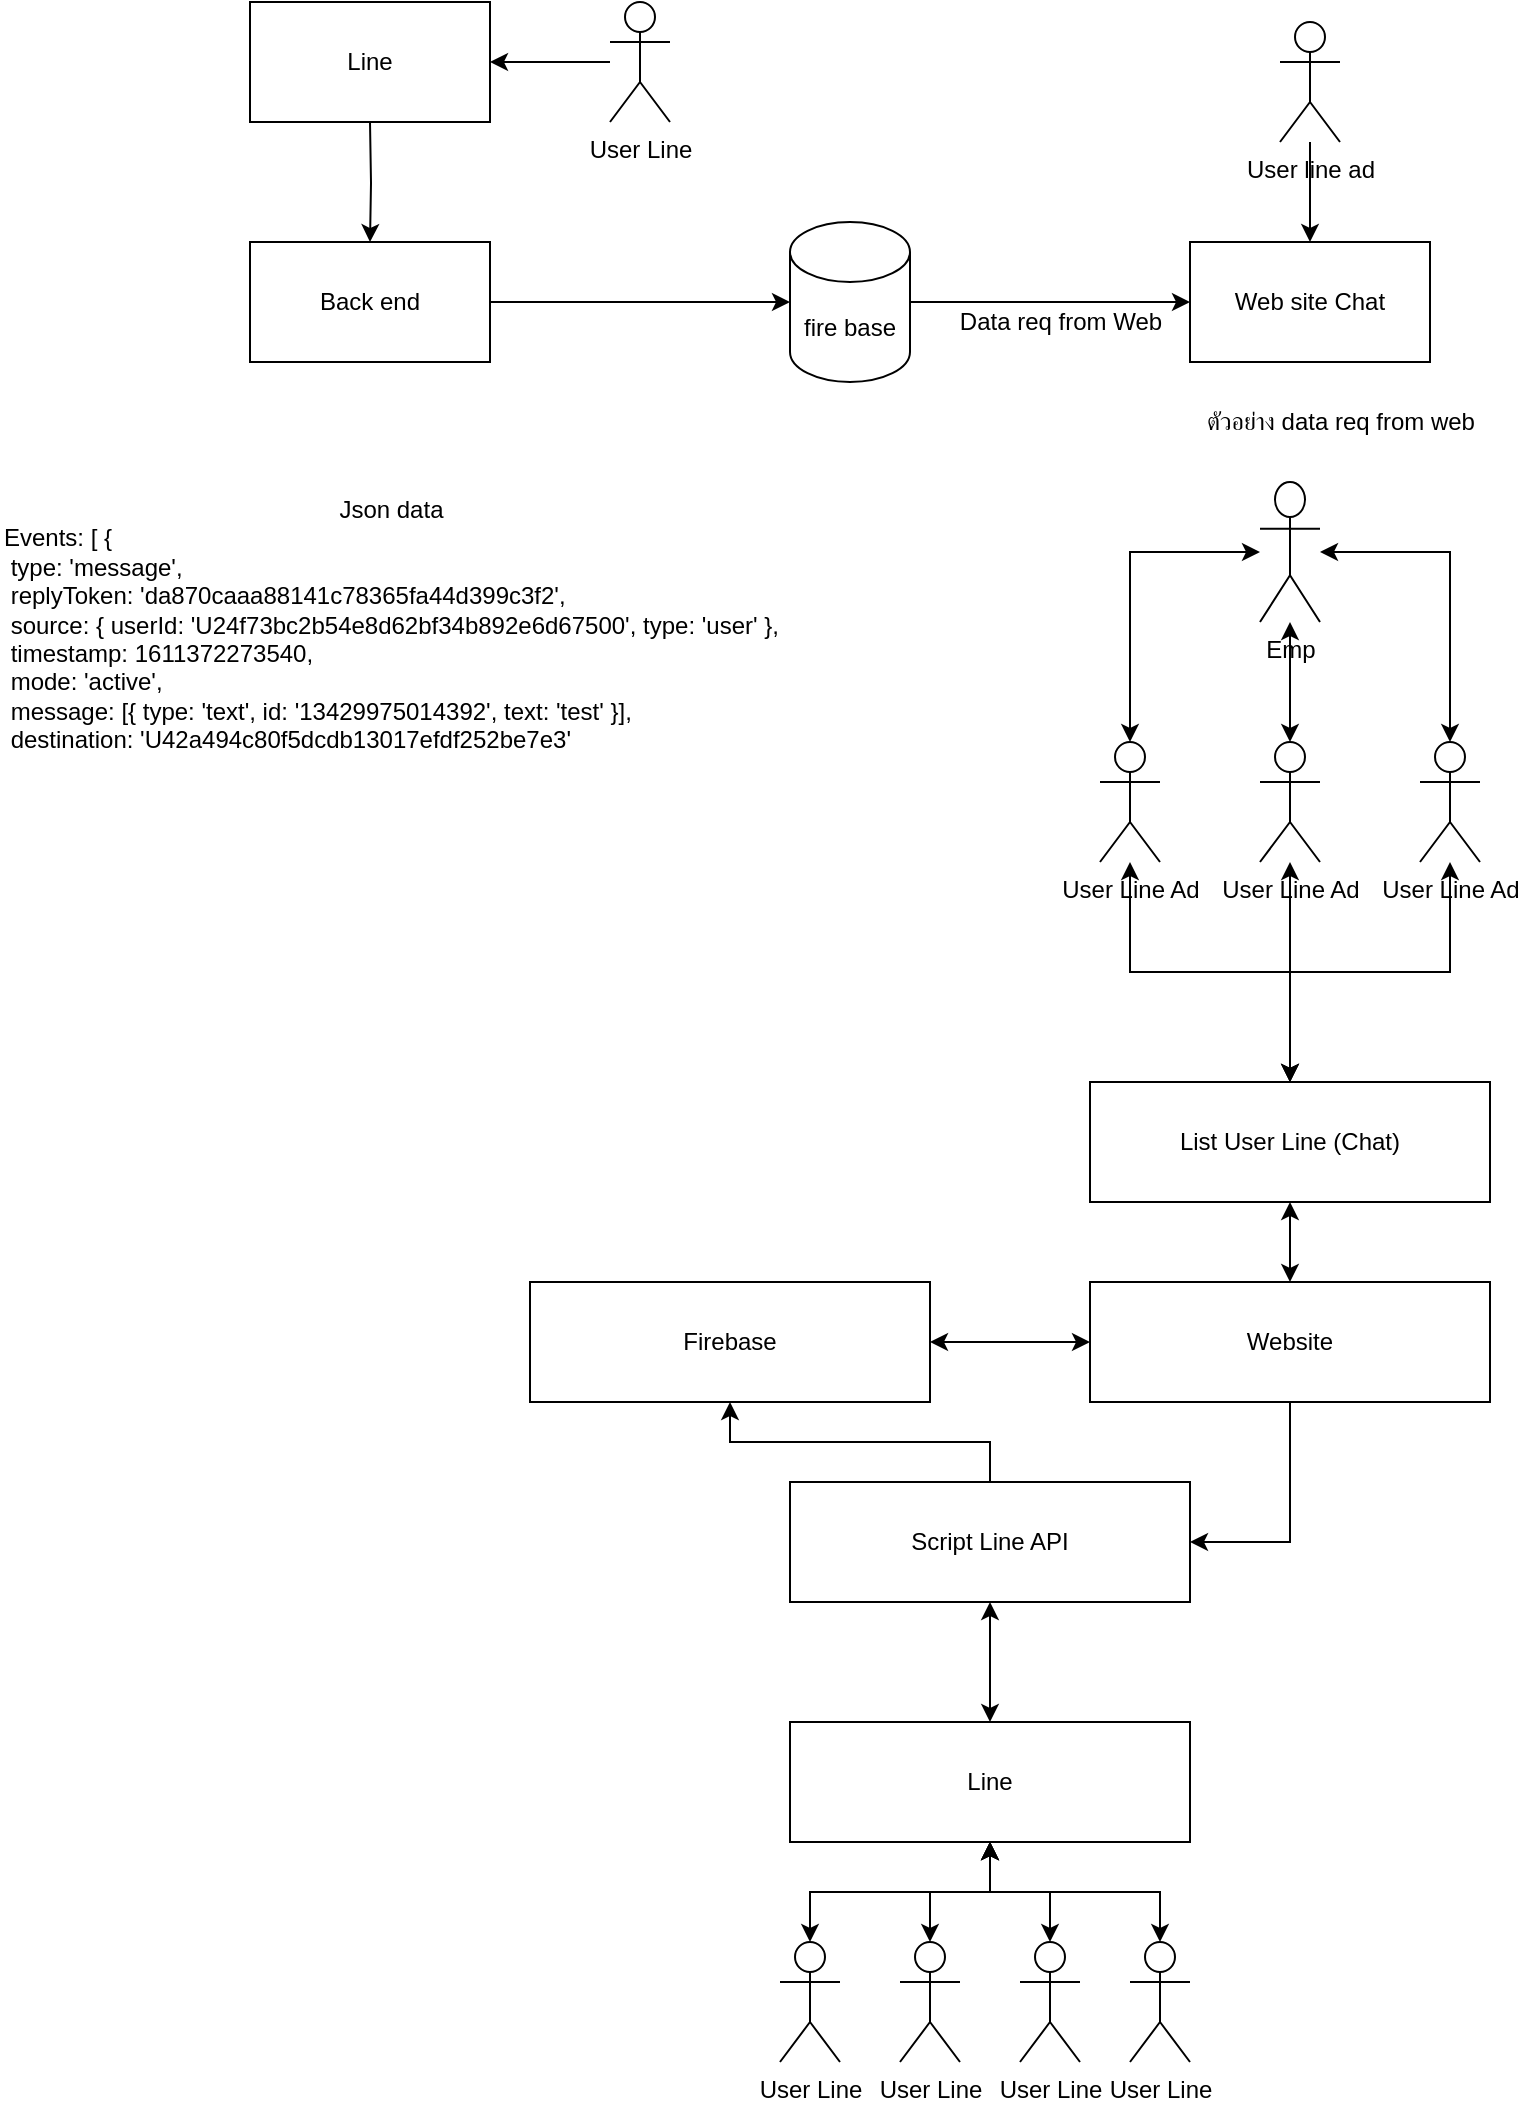 <mxfile version="14.2.7" type="github" pages="2">
  <diagram id="0FH7JVjJzOGyc6dq_qw2" name="Page-1">
    <mxGraphModel dx="1422" dy="794" grid="1" gridSize="10" guides="1" tooltips="1" connect="1" arrows="1" fold="1" page="1" pageScale="1" pageWidth="850" pageHeight="1100" math="0" shadow="0">
      <root>
        <mxCell id="0" />
        <mxCell id="1" parent="0" />
        <mxCell id="zh1UzCdw0J6-C0AHqrhb-12" value="" style="edgeStyle=orthogonalEdgeStyle;rounded=0;orthogonalLoop=1;jettySize=auto;html=1;" parent="1" source="zh1UzCdw0J6-C0AHqrhb-3" target="zh1UzCdw0J6-C0AHqrhb-11" edge="1">
          <mxGeometry relative="1" as="geometry" />
        </mxCell>
        <mxCell id="zh1UzCdw0J6-C0AHqrhb-3" value="Back end" style="rounded=0;whiteSpace=wrap;html=1;" parent="1" vertex="1">
          <mxGeometry x="140" y="160" width="120" height="60" as="geometry" />
        </mxCell>
        <mxCell id="zh1UzCdw0J6-C0AHqrhb-7" value="" style="edgeStyle=orthogonalEdgeStyle;rounded=0;orthogonalLoop=1;jettySize=auto;html=1;" parent="1" target="zh1UzCdw0J6-C0AHqrhb-3" edge="1">
          <mxGeometry relative="1" as="geometry">
            <mxPoint x="200" y="100" as="sourcePoint" />
          </mxGeometry>
        </mxCell>
        <mxCell id="fwkCEUeP5SDkNSPYLj_J-4" value="" style="edgeStyle=orthogonalEdgeStyle;rounded=0;orthogonalLoop=1;jettySize=auto;html=1;" parent="1" source="zh1UzCdw0J6-C0AHqrhb-8" target="fwkCEUeP5SDkNSPYLj_J-3" edge="1">
          <mxGeometry relative="1" as="geometry" />
        </mxCell>
        <mxCell id="zh1UzCdw0J6-C0AHqrhb-8" value="User Line" style="shape=umlActor;verticalLabelPosition=bottom;verticalAlign=top;html=1;outlineConnect=0;align=center;" parent="1" vertex="1">
          <mxGeometry x="320" y="40" width="30" height="60" as="geometry" />
        </mxCell>
        <mxCell id="zh1UzCdw0J6-C0AHqrhb-18" value="" style="endArrow=classic;html=1;fontFamily=Helvetica;fontSize=11;fontColor=#000000;align=center;strokeColor=#000000;edgeStyle=orthogonalEdgeStyle;" parent="1" source="zh1UzCdw0J6-C0AHqrhb-11" target="zh1UzCdw0J6-C0AHqrhb-14" edge="1">
          <mxGeometry relative="1" as="geometry">
            <Array as="points">
              <mxPoint x="550" y="190" />
              <mxPoint x="550" y="190" />
            </Array>
          </mxGeometry>
        </mxCell>
        <mxCell id="zh1UzCdw0J6-C0AHqrhb-11" value="fire base" style="shape=cylinder3;whiteSpace=wrap;html=1;boundedLbl=1;backgroundOutline=1;size=15;align=center;" parent="1" vertex="1">
          <mxGeometry x="410" y="150" width="60" height="80" as="geometry" />
        </mxCell>
        <mxCell id="zh1UzCdw0J6-C0AHqrhb-14" value="Web site Chat" style="rounded=0;whiteSpace=wrap;html=1;align=center;" parent="1" vertex="1">
          <mxGeometry x="610" y="160" width="120" height="60" as="geometry" />
        </mxCell>
        <mxCell id="zh1UzCdw0J6-C0AHqrhb-22" value="&lt;div style=&quot;text-align: center&quot;&gt;&lt;span&gt;Json data&lt;/span&gt;&lt;/div&gt;Events: [    { &lt;br&gt;&amp;nbsp;type: &#39;message&#39;,&lt;br&gt;&amp;nbsp;replyToken: &#39;da870caaa88141c78365fa44d399c3f2&#39;,&lt;br&gt;&amp;nbsp;source: { userId: &#39;U24f73bc2b54e8d62bf34b892e6d67500&#39;, type: &#39;user&#39; },&lt;br&gt;&amp;nbsp;timestamp: 1611372273540,&lt;br&gt;&amp;nbsp;mode: &#39;active&#39;,&lt;br&gt;&amp;nbsp;message: [{ type: &#39;text&#39;, id: &#39;13429975014392&#39;, text: &#39;test&#39; }],&lt;br&gt;&amp;nbsp;destination: &#39;U42a494c80f5dcdb13017efdf252be7e3&#39;" style="text;whiteSpace=wrap;html=1;" parent="1" vertex="1">
          <mxGeometry x="15" y="280" width="410" height="160" as="geometry" />
        </mxCell>
        <mxCell id="PUpHYgLZHcIrCNKitF2E-3" value="Data req from Web" style="text;html=1;align=center;verticalAlign=middle;resizable=0;points=[];autosize=1;" parent="1" vertex="1">
          <mxGeometry x="490" y="190" width="110" height="20" as="geometry" />
        </mxCell>
        <mxCell id="PUpHYgLZHcIrCNKitF2E-6" value="ตัวอย่าง data req from web&lt;br&gt;" style="text;html=1;align=center;verticalAlign=middle;resizable=0;points=[];autosize=1;" parent="1" vertex="1">
          <mxGeometry x="610" y="240" width="150" height="20" as="geometry" />
        </mxCell>
        <mxCell id="fwkCEUeP5SDkNSPYLj_J-2" value="" style="edgeStyle=orthogonalEdgeStyle;rounded=0;orthogonalLoop=1;jettySize=auto;html=1;" parent="1" source="fwkCEUeP5SDkNSPYLj_J-1" target="zh1UzCdw0J6-C0AHqrhb-14" edge="1">
          <mxGeometry relative="1" as="geometry" />
        </mxCell>
        <mxCell id="fwkCEUeP5SDkNSPYLj_J-1" value="User line ad" style="shape=umlActor;verticalLabelPosition=bottom;verticalAlign=top;html=1;outlineConnect=0;" parent="1" vertex="1">
          <mxGeometry x="655" y="50" width="30" height="60" as="geometry" />
        </mxCell>
        <mxCell id="fwkCEUeP5SDkNSPYLj_J-3" value="Line" style="rounded=0;whiteSpace=wrap;html=1;" parent="1" vertex="1">
          <mxGeometry x="140" y="40" width="120" height="60" as="geometry" />
        </mxCell>
        <mxCell id="5U2vfjx1qQyR8oACXQAr-29" value="" style="edgeStyle=orthogonalEdgeStyle;rounded=0;orthogonalLoop=1;jettySize=auto;html=1;startArrow=classic;startFill=1;" edge="1" parent="1" source="5U2vfjx1qQyR8oACXQAr-2" target="5U2vfjx1qQyR8oACXQAr-27">
          <mxGeometry relative="1" as="geometry" />
        </mxCell>
        <mxCell id="5U2vfjx1qQyR8oACXQAr-2" value="User Line" style="shape=umlActor;verticalLabelPosition=bottom;verticalAlign=top;html=1;outlineConnect=0;" vertex="1" parent="1">
          <mxGeometry x="405" y="1010" width="30" height="60" as="geometry" />
        </mxCell>
        <mxCell id="5U2vfjx1qQyR8oACXQAr-30" value="" style="edgeStyle=orthogonalEdgeStyle;rounded=0;orthogonalLoop=1;jettySize=auto;html=1;startArrow=classic;startFill=1;" edge="1" parent="1" source="5U2vfjx1qQyR8oACXQAr-3" target="5U2vfjx1qQyR8oACXQAr-27">
          <mxGeometry relative="1" as="geometry" />
        </mxCell>
        <mxCell id="5U2vfjx1qQyR8oACXQAr-3" value="User Line" style="shape=umlActor;verticalLabelPosition=bottom;verticalAlign=top;html=1;outlineConnect=0;" vertex="1" parent="1">
          <mxGeometry x="465" y="1010" width="30" height="60" as="geometry" />
        </mxCell>
        <mxCell id="5U2vfjx1qQyR8oACXQAr-31" value="" style="edgeStyle=orthogonalEdgeStyle;rounded=0;orthogonalLoop=1;jettySize=auto;html=1;startArrow=classic;startFill=1;" edge="1" parent="1" source="5U2vfjx1qQyR8oACXQAr-4" target="5U2vfjx1qQyR8oACXQAr-27">
          <mxGeometry relative="1" as="geometry" />
        </mxCell>
        <mxCell id="5U2vfjx1qQyR8oACXQAr-4" value="User Line" style="shape=umlActor;verticalLabelPosition=bottom;verticalAlign=top;html=1;outlineConnect=0;" vertex="1" parent="1">
          <mxGeometry x="525" y="1010" width="30" height="60" as="geometry" />
        </mxCell>
        <mxCell id="5U2vfjx1qQyR8oACXQAr-32" value="" style="edgeStyle=orthogonalEdgeStyle;rounded=0;orthogonalLoop=1;jettySize=auto;html=1;startArrow=classic;startFill=1;" edge="1" parent="1" source="5U2vfjx1qQyR8oACXQAr-5" target="5U2vfjx1qQyR8oACXQAr-27">
          <mxGeometry relative="1" as="geometry" />
        </mxCell>
        <mxCell id="5U2vfjx1qQyR8oACXQAr-5" value="User Line" style="shape=umlActor;verticalLabelPosition=bottom;verticalAlign=top;html=1;outlineConnect=0;" vertex="1" parent="1">
          <mxGeometry x="580" y="1010" width="30" height="60" as="geometry" />
        </mxCell>
        <mxCell id="5U2vfjx1qQyR8oACXQAr-17" value="" style="edgeStyle=orthogonalEdgeStyle;rounded=0;orthogonalLoop=1;jettySize=auto;html=1;startArrow=classic;startFill=1;" edge="1" parent="1" source="5U2vfjx1qQyR8oACXQAr-7" target="5U2vfjx1qQyR8oACXQAr-16">
          <mxGeometry relative="1" as="geometry" />
        </mxCell>
        <mxCell id="5U2vfjx1qQyR8oACXQAr-7" value="User Line Ad" style="shape=umlActor;verticalLabelPosition=bottom;verticalAlign=top;html=1;outlineConnect=0;" vertex="1" parent="1">
          <mxGeometry x="645" y="410" width="30" height="60" as="geometry" />
        </mxCell>
        <mxCell id="5U2vfjx1qQyR8oACXQAr-19" value="" style="edgeStyle=orthogonalEdgeStyle;rounded=0;orthogonalLoop=1;jettySize=auto;html=1;startArrow=classic;startFill=1;" edge="1" parent="1" source="5U2vfjx1qQyR8oACXQAr-8" target="5U2vfjx1qQyR8oACXQAr-16">
          <mxGeometry relative="1" as="geometry" />
        </mxCell>
        <mxCell id="5U2vfjx1qQyR8oACXQAr-8" value="User Line Ad" style="shape=umlActor;verticalLabelPosition=bottom;verticalAlign=top;html=1;outlineConnect=0;" vertex="1" parent="1">
          <mxGeometry x="725" y="410" width="30" height="60" as="geometry" />
        </mxCell>
        <mxCell id="5U2vfjx1qQyR8oACXQAr-18" value="" style="edgeStyle=orthogonalEdgeStyle;rounded=0;orthogonalLoop=1;jettySize=auto;html=1;startArrow=classic;startFill=1;" edge="1" parent="1" source="5U2vfjx1qQyR8oACXQAr-9" target="5U2vfjx1qQyR8oACXQAr-16">
          <mxGeometry relative="1" as="geometry" />
        </mxCell>
        <mxCell id="5U2vfjx1qQyR8oACXQAr-9" value="User Line Ad" style="shape=umlActor;verticalLabelPosition=bottom;verticalAlign=top;html=1;outlineConnect=0;" vertex="1" parent="1">
          <mxGeometry x="565" y="410" width="30" height="60" as="geometry" />
        </mxCell>
        <mxCell id="5U2vfjx1qQyR8oACXQAr-11" style="edgeStyle=orthogonalEdgeStyle;rounded=0;orthogonalLoop=1;jettySize=auto;html=1;entryX=0.5;entryY=0;entryDx=0;entryDy=0;entryPerimeter=0;startArrow=classic;startFill=1;" edge="1" parent="1" source="5U2vfjx1qQyR8oACXQAr-10" target="5U2vfjx1qQyR8oACXQAr-7">
          <mxGeometry relative="1" as="geometry" />
        </mxCell>
        <mxCell id="5U2vfjx1qQyR8oACXQAr-13" value="" style="edgeStyle=orthogonalEdgeStyle;rounded=0;orthogonalLoop=1;jettySize=auto;html=1;entryX=0.5;entryY=0;entryDx=0;entryDy=0;entryPerimeter=0;startArrow=classic;startFill=1;" edge="1" parent="1" source="5U2vfjx1qQyR8oACXQAr-10" target="5U2vfjx1qQyR8oACXQAr-9">
          <mxGeometry relative="1" as="geometry">
            <mxPoint x="565" y="315" as="targetPoint" />
          </mxGeometry>
        </mxCell>
        <mxCell id="5U2vfjx1qQyR8oACXQAr-15" value="" style="edgeStyle=orthogonalEdgeStyle;rounded=0;orthogonalLoop=1;jettySize=auto;html=1;entryX=0.5;entryY=0;entryDx=0;entryDy=0;entryPerimeter=0;startArrow=classic;startFill=1;" edge="1" parent="1" source="5U2vfjx1qQyR8oACXQAr-10" target="5U2vfjx1qQyR8oACXQAr-8">
          <mxGeometry relative="1" as="geometry">
            <mxPoint x="755" y="315" as="targetPoint" />
          </mxGeometry>
        </mxCell>
        <mxCell id="5U2vfjx1qQyR8oACXQAr-10" value="Emp" style="shape=umlActor;verticalLabelPosition=bottom;verticalAlign=top;html=1;outlineConnect=0;" vertex="1" parent="1">
          <mxGeometry x="645" y="280" width="30" height="70" as="geometry" />
        </mxCell>
        <mxCell id="5U2vfjx1qQyR8oACXQAr-21" value="" style="edgeStyle=orthogonalEdgeStyle;rounded=0;orthogonalLoop=1;jettySize=auto;html=1;startArrow=classic;startFill=1;" edge="1" parent="1" source="5U2vfjx1qQyR8oACXQAr-16" target="5U2vfjx1qQyR8oACXQAr-20">
          <mxGeometry relative="1" as="geometry" />
        </mxCell>
        <mxCell id="5U2vfjx1qQyR8oACXQAr-16" value="List User Line (Chat)" style="rounded=0;whiteSpace=wrap;html=1;" vertex="1" parent="1">
          <mxGeometry x="560" y="580" width="200" height="60" as="geometry" />
        </mxCell>
        <mxCell id="5U2vfjx1qQyR8oACXQAr-26" value="" style="edgeStyle=orthogonalEdgeStyle;rounded=0;orthogonalLoop=1;jettySize=auto;html=1;startArrow=classic;startFill=1;exitX=0.5;exitY=1;exitDx=0;exitDy=0;endArrow=none;endFill=0;" edge="1" parent="1" source="5U2vfjx1qQyR8oACXQAr-22" target="5U2vfjx1qQyR8oACXQAr-25">
          <mxGeometry relative="1" as="geometry" />
        </mxCell>
        <mxCell id="5U2vfjx1qQyR8oACXQAr-34" value="" style="edgeStyle=orthogonalEdgeStyle;rounded=0;orthogonalLoop=1;jettySize=auto;html=1;startArrow=none;startFill=0;entryX=1;entryY=0.5;entryDx=0;entryDy=0;" edge="1" parent="1" source="5U2vfjx1qQyR8oACXQAr-20" target="5U2vfjx1qQyR8oACXQAr-25">
          <mxGeometry relative="1" as="geometry">
            <mxPoint x="660" y="820" as="targetPoint" />
          </mxGeometry>
        </mxCell>
        <mxCell id="5U2vfjx1qQyR8oACXQAr-20" value="Website" style="rounded=0;whiteSpace=wrap;html=1;" vertex="1" parent="1">
          <mxGeometry x="560" y="680" width="200" height="60" as="geometry" />
        </mxCell>
        <mxCell id="5U2vfjx1qQyR8oACXQAr-22" value="Firebase" style="rounded=0;whiteSpace=wrap;html=1;" vertex="1" parent="1">
          <mxGeometry x="280" y="680" width="200" height="60" as="geometry" />
        </mxCell>
        <mxCell id="5U2vfjx1qQyR8oACXQAr-24" value="" style="endArrow=classic;startArrow=classic;html=1;entryX=0;entryY=0.5;entryDx=0;entryDy=0;startFill=1;" edge="1" parent="1" target="5U2vfjx1qQyR8oACXQAr-20">
          <mxGeometry width="50" height="50" relative="1" as="geometry">
            <mxPoint x="480" y="710" as="sourcePoint" />
            <mxPoint x="530" y="660" as="targetPoint" />
            <Array as="points" />
          </mxGeometry>
        </mxCell>
        <mxCell id="5U2vfjx1qQyR8oACXQAr-28" value="" style="edgeStyle=orthogonalEdgeStyle;rounded=0;orthogonalLoop=1;jettySize=auto;html=1;startArrow=classic;startFill=1;" edge="1" parent="1" source="5U2vfjx1qQyR8oACXQAr-25" target="5U2vfjx1qQyR8oACXQAr-27">
          <mxGeometry relative="1" as="geometry" />
        </mxCell>
        <mxCell id="5U2vfjx1qQyR8oACXQAr-25" value="Script Line API" style="rounded=0;whiteSpace=wrap;html=1;" vertex="1" parent="1">
          <mxGeometry x="410" y="780" width="200" height="60" as="geometry" />
        </mxCell>
        <mxCell id="5U2vfjx1qQyR8oACXQAr-27" value="Line" style="rounded=0;whiteSpace=wrap;html=1;" vertex="1" parent="1">
          <mxGeometry x="410" y="900" width="200" height="60" as="geometry" />
        </mxCell>
      </root>
    </mxGraphModel>
  </diagram>
  <diagram id="8um244QOe4Bdez_a4qxv" name="Page-2">
    <mxGraphModel dx="1422" dy="794" grid="1" gridSize="10" guides="1" tooltips="1" connect="1" arrows="1" fold="1" page="1" pageScale="1" pageWidth="850" pageHeight="1100" math="0" shadow="0">
      <root>
        <mxCell id="-u-WZUEriCQERqahVLgr-0" />
        <mxCell id="-u-WZUEriCQERqahVLgr-1" parent="-u-WZUEriCQERqahVLgr-0" />
      </root>
    </mxGraphModel>
  </diagram>
</mxfile>
